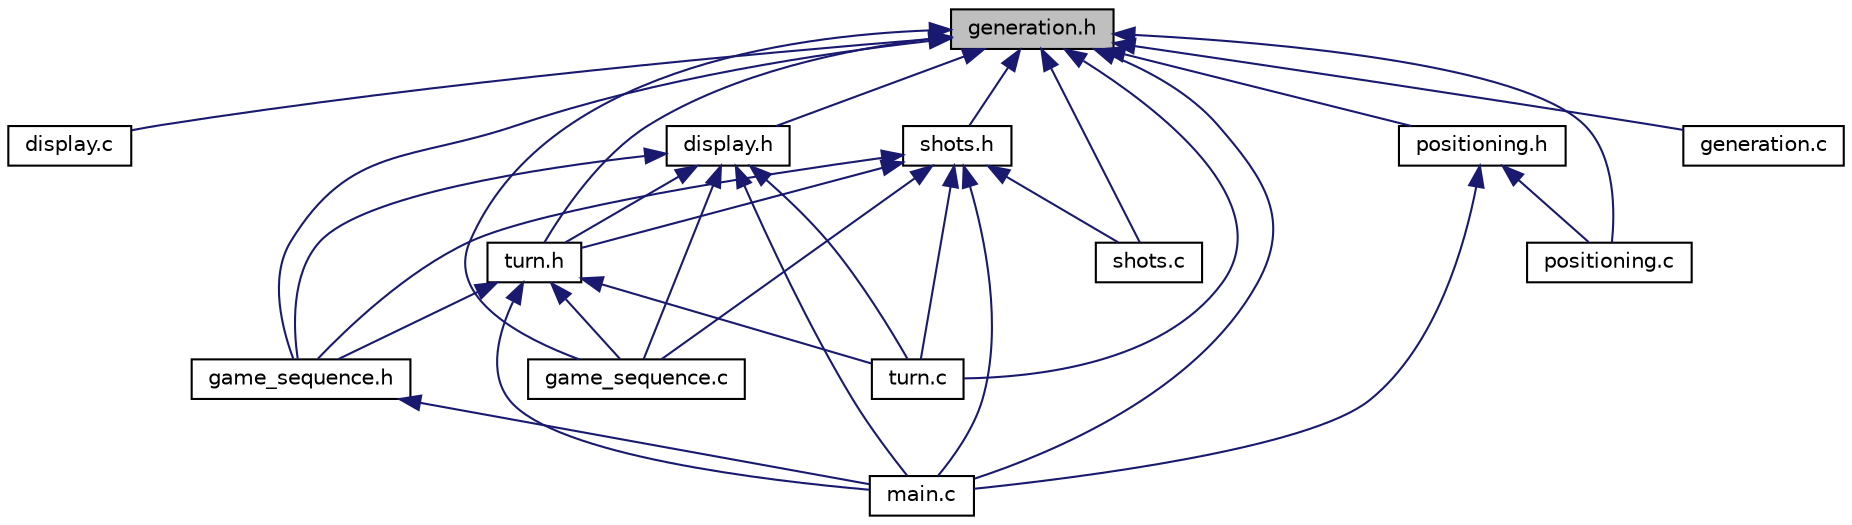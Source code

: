 digraph "generation.h"
{
 // LATEX_PDF_SIZE
  edge [fontname="Helvetica",fontsize="10",labelfontname="Helvetica",labelfontsize="10"];
  node [fontname="Helvetica",fontsize="10",shape=record];
  Node1 [label="generation.h",height=0.2,width=0.4,color="black", fillcolor="grey75", style="filled", fontcolor="black",tooltip="Header file for functions related to game board generation."];
  Node1 -> Node2 [dir="back",color="midnightblue",fontsize="10",style="solid"];
  Node2 [label="display.c",height=0.2,width=0.4,color="black", fillcolor="white", style="filled",URL="$display_8c.html",tooltip=" "];
  Node1 -> Node3 [dir="back",color="midnightblue",fontsize="10",style="solid"];
  Node3 [label="display.h",height=0.2,width=0.4,color="black", fillcolor="white", style="filled",URL="$display_8h.html",tooltip="Header file for functions related to displaying the game board."];
  Node3 -> Node4 [dir="back",color="midnightblue",fontsize="10",style="solid"];
  Node4 [label="game_sequence.c",height=0.2,width=0.4,color="black", fillcolor="white", style="filled",URL="$game__sequence_8c.html",tooltip=" "];
  Node3 -> Node5 [dir="back",color="midnightblue",fontsize="10",style="solid"];
  Node5 [label="game_sequence.h",height=0.2,width=0.4,color="black", fillcolor="white", style="filled",URL="$game__sequence_8h.html",tooltip="Header file for the main game sequence."];
  Node5 -> Node6 [dir="back",color="midnightblue",fontsize="10",style="solid"];
  Node6 [label="main.c",height=0.2,width=0.4,color="black", fillcolor="white", style="filled",URL="$main_8c.html",tooltip=" "];
  Node3 -> Node6 [dir="back",color="midnightblue",fontsize="10",style="solid"];
  Node3 -> Node7 [dir="back",color="midnightblue",fontsize="10",style="solid"];
  Node7 [label="turn.c",height=0.2,width=0.4,color="black", fillcolor="white", style="filled",URL="$turn_8c.html",tooltip=" "];
  Node3 -> Node8 [dir="back",color="midnightblue",fontsize="10",style="solid"];
  Node8 [label="turn.h",height=0.2,width=0.4,color="black", fillcolor="white", style="filled",URL="$turn_8h.html",tooltip="Header file for functions related to player and computer turns in the game."];
  Node8 -> Node4 [dir="back",color="midnightblue",fontsize="10",style="solid"];
  Node8 -> Node5 [dir="back",color="midnightblue",fontsize="10",style="solid"];
  Node8 -> Node6 [dir="back",color="midnightblue",fontsize="10",style="solid"];
  Node8 -> Node7 [dir="back",color="midnightblue",fontsize="10",style="solid"];
  Node1 -> Node4 [dir="back",color="midnightblue",fontsize="10",style="solid"];
  Node1 -> Node5 [dir="back",color="midnightblue",fontsize="10",style="solid"];
  Node1 -> Node9 [dir="back",color="midnightblue",fontsize="10",style="solid"];
  Node9 [label="generation.c",height=0.2,width=0.4,color="black", fillcolor="white", style="filled",URL="$generation_8c.html",tooltip=" "];
  Node1 -> Node6 [dir="back",color="midnightblue",fontsize="10",style="solid"];
  Node1 -> Node10 [dir="back",color="midnightblue",fontsize="10",style="solid"];
  Node10 [label="positioning.c",height=0.2,width=0.4,color="black", fillcolor="white", style="filled",URL="$positioning_8c.html",tooltip=" "];
  Node1 -> Node11 [dir="back",color="midnightblue",fontsize="10",style="solid"];
  Node11 [label="positioning.h",height=0.2,width=0.4,color="black", fillcolor="white", style="filled",URL="$positioning_8h.html",tooltip="Header file for functions related to positioning boats on the game board."];
  Node11 -> Node6 [dir="back",color="midnightblue",fontsize="10",style="solid"];
  Node11 -> Node10 [dir="back",color="midnightblue",fontsize="10",style="solid"];
  Node1 -> Node12 [dir="back",color="midnightblue",fontsize="10",style="solid"];
  Node12 [label="shots.c",height=0.2,width=0.4,color="black", fillcolor="white", style="filled",URL="$shots_8c.html",tooltip=" "];
  Node1 -> Node13 [dir="back",color="midnightblue",fontsize="10",style="solid"];
  Node13 [label="shots.h",height=0.2,width=0.4,color="black", fillcolor="white", style="filled",URL="$shots_8h.html",tooltip="Header file for functions related to handling shots in the game."];
  Node13 -> Node4 [dir="back",color="midnightblue",fontsize="10",style="solid"];
  Node13 -> Node5 [dir="back",color="midnightblue",fontsize="10",style="solid"];
  Node13 -> Node6 [dir="back",color="midnightblue",fontsize="10",style="solid"];
  Node13 -> Node12 [dir="back",color="midnightblue",fontsize="10",style="solid"];
  Node13 -> Node7 [dir="back",color="midnightblue",fontsize="10",style="solid"];
  Node13 -> Node8 [dir="back",color="midnightblue",fontsize="10",style="solid"];
  Node1 -> Node7 [dir="back",color="midnightblue",fontsize="10",style="solid"];
  Node1 -> Node8 [dir="back",color="midnightblue",fontsize="10",style="solid"];
}

